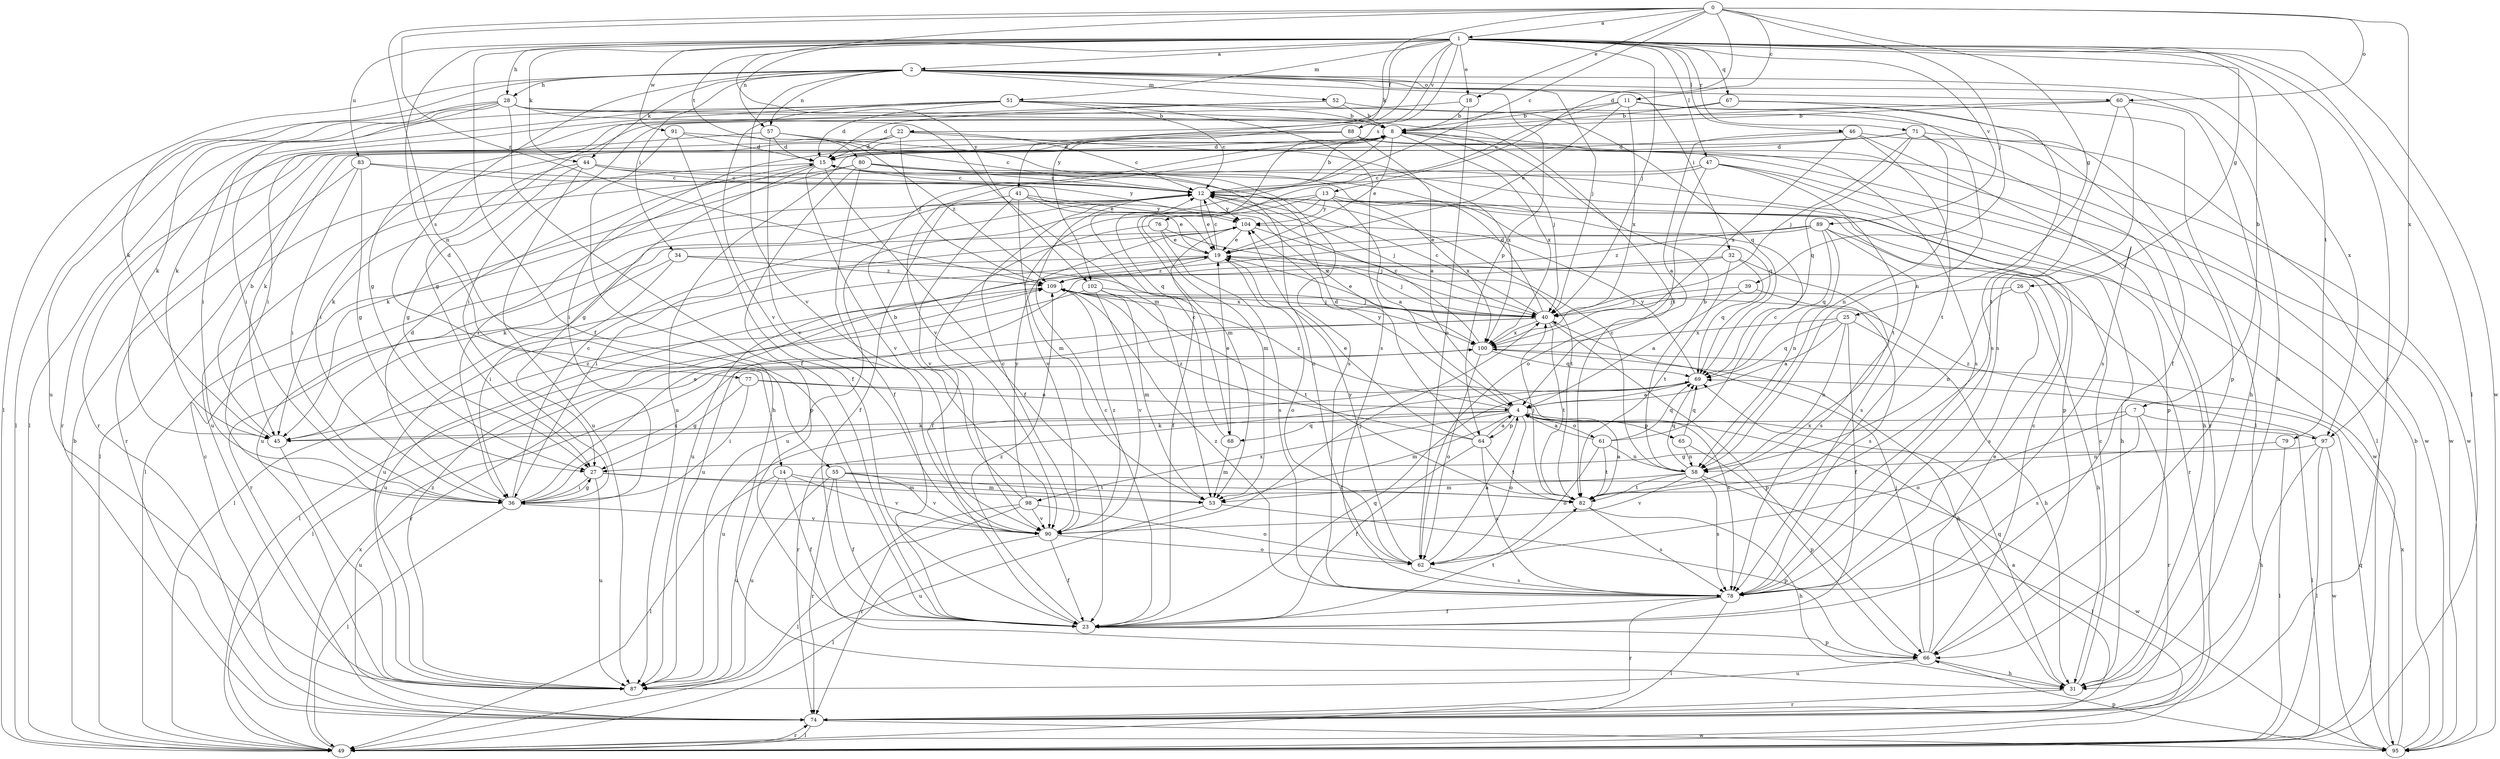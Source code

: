 strict digraph  {
0;
1;
2;
4;
7;
8;
11;
12;
13;
14;
15;
18;
19;
22;
23;
25;
26;
27;
28;
31;
32;
34;
36;
39;
40;
41;
44;
45;
46;
47;
49;
51;
52;
53;
55;
57;
58;
60;
61;
62;
64;
65;
66;
67;
68;
69;
71;
74;
76;
77;
78;
79;
80;
82;
83;
87;
88;
89;
90;
91;
95;
97;
98;
100;
102;
104;
109;
0 -> 1  [label=a];
0 -> 11  [label=c];
0 -> 12  [label=c];
0 -> 13  [label=d];
0 -> 18  [label=e];
0 -> 25  [label=g];
0 -> 39  [label=j];
0 -> 41  [label=k];
0 -> 55  [label=n];
0 -> 60  [label=o];
0 -> 97  [label=x];
0 -> 102  [label=y];
0 -> 109  [label=z];
1 -> 2  [label=a];
1 -> 7  [label=b];
1 -> 14  [label=d];
1 -> 18  [label=e];
1 -> 22  [label=f];
1 -> 23  [label=f];
1 -> 26  [label=g];
1 -> 28  [label=h];
1 -> 40  [label=j];
1 -> 44  [label=k];
1 -> 46  [label=l];
1 -> 47  [label=l];
1 -> 49  [label=l];
1 -> 51  [label=m];
1 -> 57  [label=n];
1 -> 67  [label=q];
1 -> 71  [label=r];
1 -> 74  [label=r];
1 -> 76  [label=s];
1 -> 79  [label=t];
1 -> 80  [label=t];
1 -> 83  [label=u];
1 -> 88  [label=v];
1 -> 89  [label=v];
1 -> 91  [label=w];
1 -> 95  [label=w];
1 -> 102  [label=y];
2 -> 28  [label=h];
2 -> 31  [label=h];
2 -> 32  [label=i];
2 -> 34  [label=i];
2 -> 40  [label=j];
2 -> 44  [label=k];
2 -> 45  [label=k];
2 -> 49  [label=l];
2 -> 52  [label=m];
2 -> 57  [label=n];
2 -> 60  [label=o];
2 -> 64  [label=p];
2 -> 77  [label=s];
2 -> 90  [label=v];
2 -> 97  [label=x];
4 -> 45  [label=k];
4 -> 53  [label=m];
4 -> 61  [label=o];
4 -> 62  [label=o];
4 -> 64  [label=p];
4 -> 65  [label=p];
4 -> 68  [label=q];
4 -> 97  [label=x];
4 -> 98  [label=x];
4 -> 104  [label=y];
4 -> 109  [label=z];
7 -> 45  [label=k];
7 -> 49  [label=l];
7 -> 62  [label=o];
7 -> 74  [label=r];
7 -> 78  [label=s];
8 -> 15  [label=d];
8 -> 19  [label=e];
8 -> 40  [label=j];
8 -> 68  [label=q];
8 -> 78  [label=s];
8 -> 90  [label=v];
8 -> 100  [label=x];
11 -> 8  [label=b];
11 -> 12  [label=c];
11 -> 19  [label=e];
11 -> 23  [label=f];
11 -> 58  [label=n];
11 -> 100  [label=x];
12 -> 8  [label=b];
12 -> 19  [label=e];
12 -> 40  [label=j];
12 -> 49  [label=l];
12 -> 87  [label=u];
12 -> 104  [label=y];
13 -> 4  [label=a];
13 -> 31  [label=h];
13 -> 53  [label=m];
13 -> 87  [label=u];
13 -> 90  [label=v];
13 -> 100  [label=x];
13 -> 104  [label=y];
14 -> 23  [label=f];
14 -> 49  [label=l];
14 -> 53  [label=m];
14 -> 87  [label=u];
14 -> 90  [label=v];
15 -> 12  [label=c];
15 -> 23  [label=f];
15 -> 27  [label=g];
15 -> 36  [label=i];
15 -> 49  [label=l];
15 -> 90  [label=v];
18 -> 8  [label=b];
18 -> 36  [label=i];
18 -> 62  [label=o];
19 -> 12  [label=c];
19 -> 40  [label=j];
19 -> 49  [label=l];
19 -> 62  [label=o];
19 -> 87  [label=u];
19 -> 109  [label=z];
22 -> 12  [label=c];
22 -> 15  [label=d];
22 -> 36  [label=i];
22 -> 74  [label=r];
22 -> 100  [label=x];
22 -> 109  [label=z];
23 -> 12  [label=c];
23 -> 66  [label=p];
23 -> 69  [label=q];
23 -> 82  [label=t];
23 -> 109  [label=z];
25 -> 4  [label=a];
25 -> 23  [label=f];
25 -> 31  [label=h];
25 -> 58  [label=n];
25 -> 69  [label=q];
25 -> 100  [label=x];
26 -> 31  [label=h];
26 -> 40  [label=j];
26 -> 58  [label=n];
26 -> 78  [label=s];
27 -> 36  [label=i];
27 -> 53  [label=m];
27 -> 82  [label=t];
27 -> 87  [label=u];
28 -> 8  [label=b];
28 -> 23  [label=f];
28 -> 36  [label=i];
28 -> 45  [label=k];
28 -> 49  [label=l];
28 -> 53  [label=m];
28 -> 82  [label=t];
28 -> 87  [label=u];
31 -> 12  [label=c];
31 -> 69  [label=q];
31 -> 74  [label=r];
32 -> 69  [label=q];
32 -> 78  [label=s];
32 -> 82  [label=t];
32 -> 87  [label=u];
32 -> 109  [label=z];
34 -> 36  [label=i];
34 -> 74  [label=r];
34 -> 100  [label=x];
34 -> 109  [label=z];
36 -> 12  [label=c];
36 -> 15  [label=d];
36 -> 19  [label=e];
36 -> 27  [label=g];
36 -> 49  [label=l];
36 -> 90  [label=v];
36 -> 100  [label=x];
39 -> 4  [label=a];
39 -> 40  [label=j];
39 -> 78  [label=s];
40 -> 12  [label=c];
40 -> 15  [label=d];
40 -> 19  [label=e];
40 -> 49  [label=l];
40 -> 66  [label=p];
40 -> 74  [label=r];
40 -> 82  [label=t];
40 -> 100  [label=x];
41 -> 19  [label=e];
41 -> 23  [label=f];
41 -> 53  [label=m];
41 -> 90  [label=v];
41 -> 100  [label=x];
41 -> 104  [label=y];
44 -> 12  [label=c];
44 -> 27  [label=g];
44 -> 45  [label=k];
44 -> 66  [label=p];
44 -> 87  [label=u];
44 -> 104  [label=y];
45 -> 8  [label=b];
45 -> 87  [label=u];
45 -> 109  [label=z];
46 -> 4  [label=a];
46 -> 15  [label=d];
46 -> 78  [label=s];
46 -> 82  [label=t];
46 -> 95  [label=w];
46 -> 100  [label=x];
47 -> 12  [label=c];
47 -> 31  [label=h];
47 -> 53  [label=m];
47 -> 62  [label=o];
47 -> 66  [label=p];
47 -> 82  [label=t];
49 -> 8  [label=b];
49 -> 74  [label=r];
49 -> 100  [label=x];
51 -> 8  [label=b];
51 -> 12  [label=c];
51 -> 15  [label=d];
51 -> 36  [label=i];
51 -> 45  [label=k];
51 -> 49  [label=l];
51 -> 69  [label=q];
51 -> 78  [label=s];
51 -> 90  [label=v];
52 -> 8  [label=b];
52 -> 15  [label=d];
52 -> 27  [label=g];
52 -> 66  [label=p];
53 -> 66  [label=p];
53 -> 87  [label=u];
55 -> 23  [label=f];
55 -> 74  [label=r];
55 -> 82  [label=t];
55 -> 87  [label=u];
55 -> 90  [label=v];
55 -> 95  [label=w];
57 -> 15  [label=d];
57 -> 74  [label=r];
57 -> 78  [label=s];
57 -> 90  [label=v];
57 -> 109  [label=z];
58 -> 8  [label=b];
58 -> 12  [label=c];
58 -> 49  [label=l];
58 -> 53  [label=m];
58 -> 69  [label=q];
58 -> 78  [label=s];
58 -> 82  [label=t];
58 -> 90  [label=v];
60 -> 8  [label=b];
60 -> 31  [label=h];
60 -> 36  [label=i];
60 -> 78  [label=s];
60 -> 82  [label=t];
61 -> 4  [label=a];
61 -> 12  [label=c];
61 -> 58  [label=n];
61 -> 62  [label=o];
61 -> 69  [label=q];
61 -> 82  [label=t];
62 -> 4  [label=a];
62 -> 78  [label=s];
62 -> 104  [label=y];
64 -> 4  [label=a];
64 -> 15  [label=d];
64 -> 19  [label=e];
64 -> 23  [label=f];
64 -> 78  [label=s];
64 -> 82  [label=t];
64 -> 109  [label=z];
65 -> 58  [label=n];
65 -> 66  [label=p];
65 -> 69  [label=q];
66 -> 12  [label=c];
66 -> 19  [label=e];
66 -> 31  [label=h];
66 -> 40  [label=j];
66 -> 87  [label=u];
67 -> 8  [label=b];
67 -> 27  [label=g];
67 -> 49  [label=l];
67 -> 78  [label=s];
68 -> 12  [label=c];
68 -> 19  [label=e];
68 -> 53  [label=m];
69 -> 4  [label=a];
69 -> 74  [label=r];
69 -> 87  [label=u];
69 -> 104  [label=y];
71 -> 15  [label=d];
71 -> 40  [label=j];
71 -> 45  [label=k];
71 -> 58  [label=n];
71 -> 69  [label=q];
71 -> 74  [label=r];
71 -> 95  [label=w];
74 -> 4  [label=a];
74 -> 12  [label=c];
74 -> 49  [label=l];
74 -> 95  [label=w];
76 -> 19  [label=e];
76 -> 23  [label=f];
76 -> 40  [label=j];
76 -> 78  [label=s];
77 -> 4  [label=a];
77 -> 27  [label=g];
77 -> 36  [label=i];
77 -> 78  [label=s];
78 -> 23  [label=f];
78 -> 49  [label=l];
78 -> 74  [label=r];
78 -> 109  [label=z];
79 -> 49  [label=l];
79 -> 58  [label=n];
80 -> 12  [label=c];
80 -> 23  [label=f];
80 -> 45  [label=k];
80 -> 62  [label=o];
80 -> 66  [label=p];
80 -> 69  [label=q];
80 -> 87  [label=u];
80 -> 95  [label=w];
82 -> 4  [label=a];
82 -> 31  [label=h];
82 -> 40  [label=j];
82 -> 78  [label=s];
83 -> 12  [label=c];
83 -> 19  [label=e];
83 -> 27  [label=g];
83 -> 36  [label=i];
83 -> 74  [label=r];
87 -> 109  [label=z];
88 -> 4  [label=a];
88 -> 15  [label=d];
88 -> 36  [label=i];
88 -> 49  [label=l];
88 -> 87  [label=u];
88 -> 95  [label=w];
89 -> 19  [label=e];
89 -> 58  [label=n];
89 -> 69  [label=q];
89 -> 74  [label=r];
89 -> 78  [label=s];
89 -> 87  [label=u];
89 -> 109  [label=z];
90 -> 12  [label=c];
90 -> 23  [label=f];
90 -> 40  [label=j];
90 -> 49  [label=l];
90 -> 62  [label=o];
90 -> 109  [label=z];
91 -> 12  [label=c];
91 -> 15  [label=d];
91 -> 23  [label=f];
91 -> 31  [label=h];
95 -> 8  [label=b];
95 -> 66  [label=p];
95 -> 69  [label=q];
95 -> 100  [label=x];
97 -> 27  [label=g];
97 -> 31  [label=h];
97 -> 49  [label=l];
97 -> 95  [label=w];
97 -> 109  [label=z];
98 -> 8  [label=b];
98 -> 49  [label=l];
98 -> 62  [label=o];
98 -> 74  [label=r];
98 -> 90  [label=v];
98 -> 104  [label=y];
100 -> 12  [label=c];
100 -> 31  [label=h];
100 -> 62  [label=o];
100 -> 69  [label=q];
102 -> 40  [label=j];
102 -> 49  [label=l];
102 -> 53  [label=m];
102 -> 82  [label=t];
102 -> 90  [label=v];
104 -> 19  [label=e];
104 -> 23  [label=f];
104 -> 36  [label=i];
104 -> 45  [label=k];
104 -> 82  [label=t];
109 -> 40  [label=j];
109 -> 87  [label=u];
}
